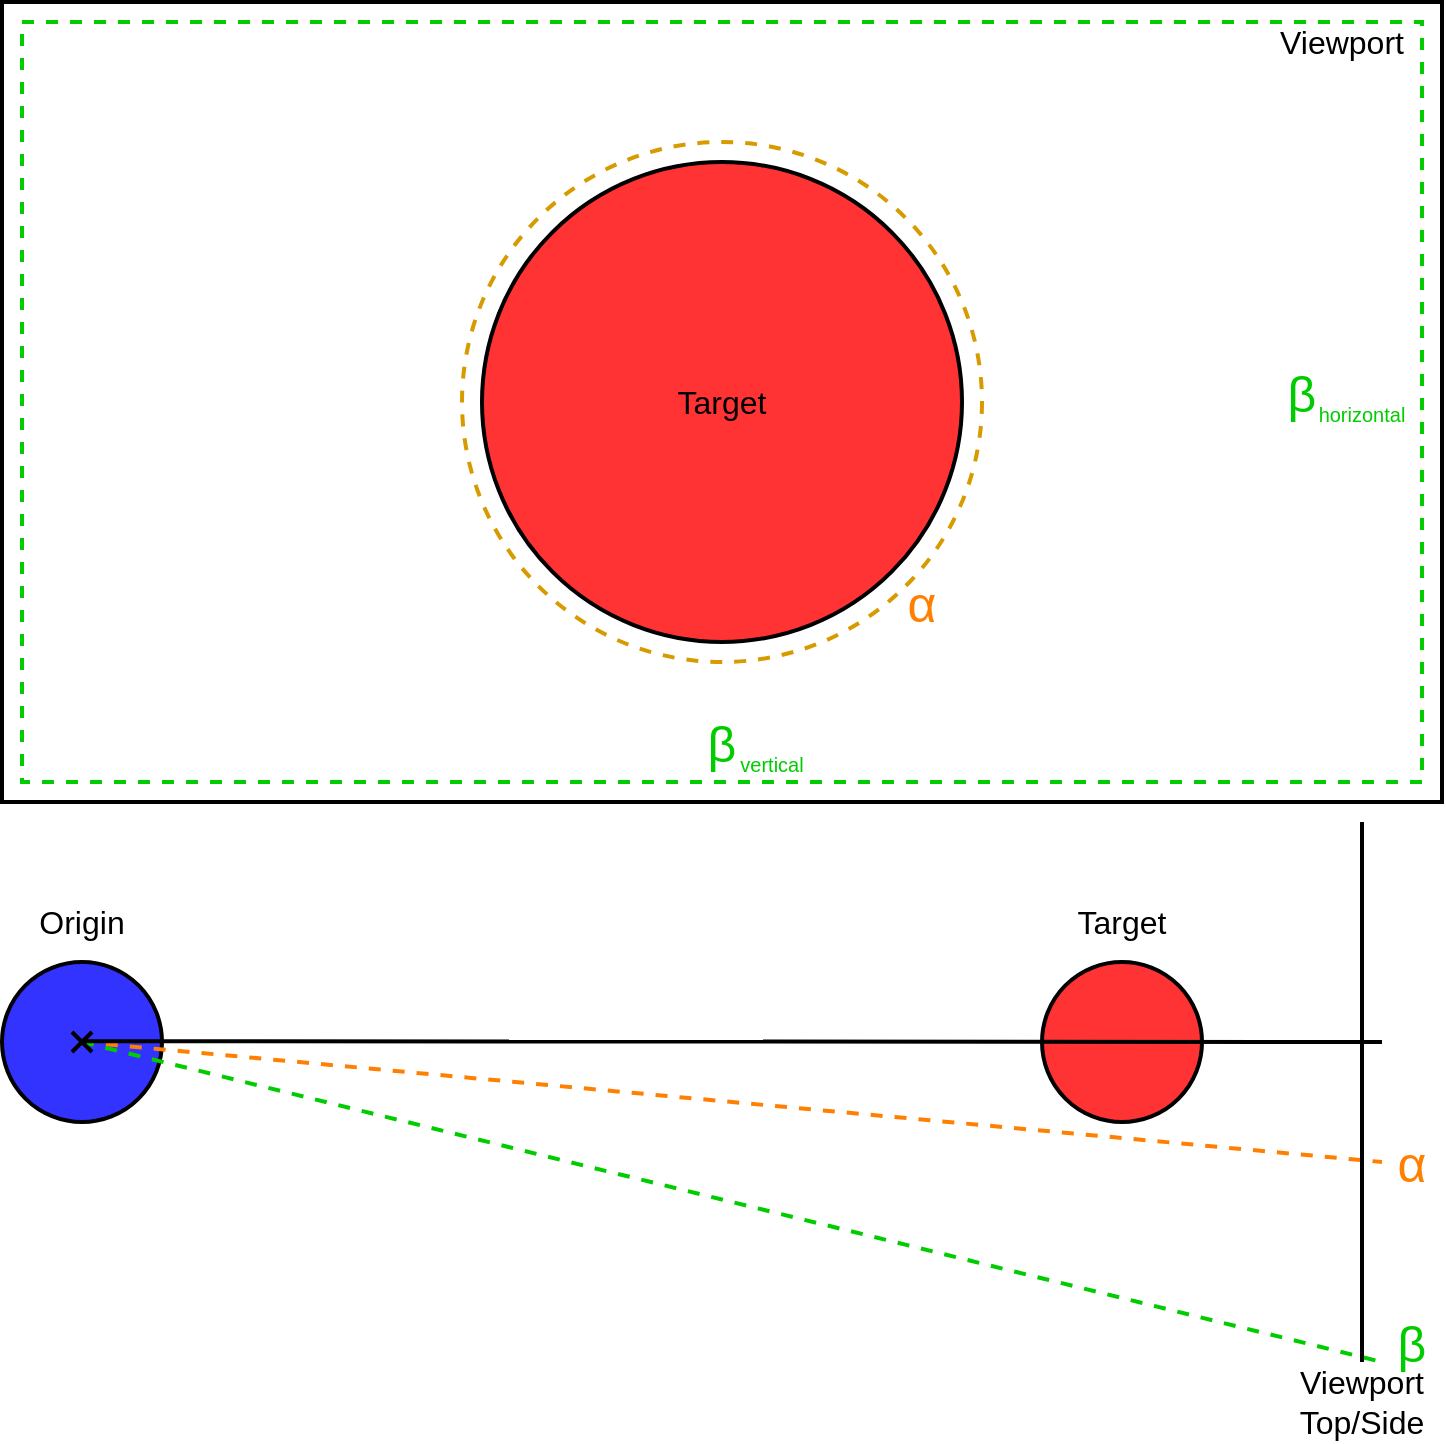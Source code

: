 <mxfile version="13.9.9" type="device"><diagram id="fTTFVJkws6w_RH2RJdF2" name="Page-1"><mxGraphModel dx="981" dy="594" grid="1" gridSize="10" guides="1" tooltips="1" connect="1" arrows="1" fold="1" page="1" pageScale="1" pageWidth="827" pageHeight="1169" math="0" shadow="0"><root><mxCell id="0"/><mxCell id="1" parent="0"/><mxCell id="uJcRXuiELNAD2KscGo-1-35" value="" style="rounded=0;whiteSpace=wrap;html=1;strokeWidth=2;fontFamily=Helvetica;fontSize=25;fontColor=#FF8000;fillColor=none;dashed=1;strokeColor=#00CC00;" vertex="1" parent="1"><mxGeometry x="50" y="50" width="700" height="380" as="geometry"/></mxCell><mxCell id="uJcRXuiELNAD2KscGo-1-22" value="" style="ellipse;whiteSpace=wrap;html=1;aspect=fixed;strokeWidth=2;fontFamily=Helvetica;fontSize=25;fontColor=#FF8000;fillColor=#3333FF;" vertex="1" parent="1"><mxGeometry x="40" y="520" width="80" height="80" as="geometry"/></mxCell><mxCell id="wx11tPCrsnYH1ia4a45p-1" value="" style="rounded=0;whiteSpace=wrap;html=1;strokeWidth=2;fillColor=none;" parent="1" vertex="1"><mxGeometry x="40" y="40" width="720" height="400" as="geometry"/></mxCell><mxCell id="uJcRXuiELNAD2KscGo-1-17" value="" style="ellipse;whiteSpace=wrap;html=1;aspect=fixed;strokeWidth=2;dashed=1;strokeColor=#d79b00;fillColor=none;" vertex="1" parent="1"><mxGeometry x="270" y="110" width="260" height="260" as="geometry"/></mxCell><mxCell id="wx11tPCrsnYH1ia4a45p-2" value="&lt;div style=&quot;font-size: 16px;&quot;&gt;Viewport&lt;/div&gt;" style="text;html=1;strokeColor=none;fillColor=none;align=center;verticalAlign=middle;whiteSpace=wrap;rounded=0;fontSize=16;" parent="1" vertex="1"><mxGeometry x="670" y="40" width="80" height="40" as="geometry"/></mxCell><mxCell id="wx11tPCrsnYH1ia4a45p-3" value="" style="ellipse;whiteSpace=wrap;html=1;aspect=fixed;strokeWidth=2;fillColor=#FF3333;" parent="1" vertex="1"><mxGeometry x="280" y="120" width="240" height="240" as="geometry"/></mxCell><mxCell id="wx11tPCrsnYH1ia4a45p-4" value="Target" style="text;html=1;strokeColor=none;fillColor=none;align=center;verticalAlign=middle;whiteSpace=wrap;rounded=0;fontSize=16;fontStyle=0" parent="1" vertex="1"><mxGeometry x="360" y="220" width="80" height="40" as="geometry"/></mxCell><mxCell id="uJcRXuiELNAD2KscGo-1-20" value="&lt;span class=&quot;polytonic&quot; style=&quot;font-size: 25px;&quot;&gt;&lt;span style=&quot;font-size: 25px;&quot;&gt;α&lt;/span&gt;&lt;/span&gt;" style="text;html=1;align=center;verticalAlign=middle;whiteSpace=wrap;rounded=0;dashed=1;fontStyle=0;fontFamily=Helvetica;fontSize=25;fontColor=#FF8000;" vertex="1" parent="1"><mxGeometry x="480" y="320" width="40" height="40" as="geometry"/></mxCell><mxCell id="uJcRXuiELNAD2KscGo-1-21" value="" style="ellipse;whiteSpace=wrap;html=1;aspect=fixed;strokeWidth=2;fontFamily=Helvetica;fontSize=25;fontColor=#FF8000;fillColor=#FF3333;" vertex="1" parent="1"><mxGeometry x="560" y="520" width="80" height="80" as="geometry"/></mxCell><mxCell id="uJcRXuiELNAD2KscGo-1-24" value="" style="endArrow=none;html=1;strokeWidth=2;fontFamily=Helvetica;fontSize=25;fontColor=#FF8000;dashed=1;strokeColor=#FF8000;" edge="1" parent="1"><mxGeometry width="50" height="50" relative="1" as="geometry"><mxPoint x="80" y="560" as="sourcePoint"/><mxPoint x="730" y="620" as="targetPoint"/></mxGeometry></mxCell><mxCell id="uJcRXuiELNAD2KscGo-1-25" value="&lt;span class=&quot;polytonic&quot; style=&quot;font-size: 25px;&quot;&gt;&lt;span style=&quot;font-size: 25px;&quot;&gt;α&lt;/span&gt;&lt;/span&gt;" style="text;html=1;align=center;verticalAlign=middle;whiteSpace=wrap;rounded=0;dashed=1;fontStyle=0;fontFamily=Helvetica;fontSize=25;fontColor=#FF8000;" vertex="1" parent="1"><mxGeometry x="730" y="600" width="30" height="40" as="geometry"/></mxCell><mxCell id="uJcRXuiELNAD2KscGo-1-26" value="" style="endArrow=none;dashed=1;html=1;strokeWidth=2;fontFamily=Helvetica;fontSize=25;fontColor=#FF8000;strokeColor=#00CC00;" edge="1" parent="1"><mxGeometry width="50" height="50" relative="1" as="geometry"><mxPoint x="80" y="560" as="sourcePoint"/><mxPoint x="730" y="720" as="targetPoint"/></mxGeometry></mxCell><mxCell id="uJcRXuiELNAD2KscGo-1-23" value="" style="endArrow=none;html=1;strokeWidth=2;fontFamily=Helvetica;fontSize=25;fontColor=#FF8000;" edge="1" parent="1"><mxGeometry width="50" height="50" relative="1" as="geometry"><mxPoint x="80" y="559.58" as="sourcePoint"/><mxPoint x="730" y="560" as="targetPoint"/><Array as="points"/></mxGeometry></mxCell><mxCell id="uJcRXuiELNAD2KscGo-1-27" value="" style="endArrow=none;html=1;strokeWidth=2;fontFamily=Helvetica;fontSize=25;fontColor=#FF8000;" edge="1" parent="1"><mxGeometry width="50" height="50" relative="1" as="geometry"><mxPoint x="75" y="565" as="sourcePoint"/><mxPoint x="85" y="555" as="targetPoint"/></mxGeometry></mxCell><mxCell id="uJcRXuiELNAD2KscGo-1-28" value="" style="endArrow=none;html=1;strokeColor=#000000;strokeWidth=2;fontFamily=Helvetica;fontSize=25;fontColor=#FF8000;" edge="1" parent="1"><mxGeometry width="50" height="50" relative="1" as="geometry"><mxPoint x="75" y="555" as="sourcePoint"/><mxPoint x="85" y="565" as="targetPoint"/></mxGeometry></mxCell><mxCell id="uJcRXuiELNAD2KscGo-1-29" value="" style="endArrow=none;html=1;strokeColor=#000000;strokeWidth=2;fontFamily=Helvetica;fontSize=25;fontColor=#FF8000;" edge="1" parent="1"><mxGeometry width="50" height="50" relative="1" as="geometry"><mxPoint x="720" y="450" as="sourcePoint"/><mxPoint x="720" y="720" as="targetPoint"/></mxGeometry></mxCell><mxCell id="uJcRXuiELNAD2KscGo-1-30" value="&lt;div style=&quot;font-size: 16px;&quot;&gt;Viewport&lt;/div&gt;" style="text;html=1;strokeColor=none;fillColor=none;align=center;verticalAlign=middle;whiteSpace=wrap;rounded=0;fontSize=16;" vertex="1" parent="1"><mxGeometry x="680" y="720" width="80" height="20" as="geometry"/></mxCell><mxCell id="uJcRXuiELNAD2KscGo-1-31" value="&lt;div style=&quot;font-size: 16px&quot;&gt;Top/Side&lt;/div&gt;" style="text;html=1;strokeColor=none;fillColor=none;align=center;verticalAlign=middle;whiteSpace=wrap;rounded=0;fontSize=16;" vertex="1" parent="1"><mxGeometry x="680" y="740" width="80" height="20" as="geometry"/></mxCell><mxCell id="uJcRXuiELNAD2KscGo-1-32" value="Target" style="text;html=1;strokeColor=none;fillColor=none;align=center;verticalAlign=middle;whiteSpace=wrap;rounded=0;fontSize=16;fontStyle=0" vertex="1" parent="1"><mxGeometry x="560" y="480" width="80" height="40" as="geometry"/></mxCell><mxCell id="uJcRXuiELNAD2KscGo-1-33" value="Origin" style="text;html=1;strokeColor=none;fillColor=none;align=center;verticalAlign=middle;whiteSpace=wrap;rounded=0;fontSize=16;fontStyle=0" vertex="1" parent="1"><mxGeometry x="40" y="480" width="80" height="40" as="geometry"/></mxCell><mxCell id="uJcRXuiELNAD2KscGo-1-38" value="&lt;span class=&quot;polytonic&quot;&gt;&lt;font color=&quot;#00cc00&quot;&gt;β&lt;/font&gt;&lt;/span&gt;" style="text;html=1;align=center;verticalAlign=middle;whiteSpace=wrap;rounded=0;dashed=1;fontStyle=0;fontFamily=Helvetica;fontSize=25;fontColor=#FF8000;" vertex="1" parent="1"><mxGeometry x="380" y="390" width="40" height="40" as="geometry"/></mxCell><mxCell id="uJcRXuiELNAD2KscGo-1-41" value="&lt;font style=&quot;font-size: 10px&quot; color=&quot;#00cc00&quot;&gt;vertical&lt;/font&gt;" style="text;html=1;strokeColor=none;fillColor=none;align=center;verticalAlign=middle;whiteSpace=wrap;rounded=0;dashed=1;fontFamily=Helvetica;fontSize=25;fontColor=#FF8000;" vertex="1" parent="1"><mxGeometry x="400" y="390" width="50" height="50" as="geometry"/></mxCell><mxCell id="uJcRXuiELNAD2KscGo-1-42" value="&lt;span class=&quot;polytonic&quot;&gt;&lt;font color=&quot;#00cc00&quot;&gt;β&lt;/font&gt;&lt;/span&gt;" style="text;html=1;align=center;verticalAlign=middle;whiteSpace=wrap;rounded=0;dashed=1;fontStyle=0;fontFamily=Helvetica;fontSize=25;fontColor=#FF8000;" vertex="1" parent="1"><mxGeometry x="670" y="215" width="40" height="40" as="geometry"/></mxCell><mxCell id="uJcRXuiELNAD2KscGo-1-43" value="&lt;font style=&quot;font-size: 10px&quot; color=&quot;#00cc00&quot;&gt;horizontal&lt;/font&gt;" style="text;html=1;strokeColor=none;fillColor=none;align=center;verticalAlign=middle;whiteSpace=wrap;rounded=0;dashed=1;fontFamily=Helvetica;fontSize=25;fontColor=#FF8000;" vertex="1" parent="1"><mxGeometry x="690" y="215" width="60" height="50" as="geometry"/></mxCell><mxCell id="uJcRXuiELNAD2KscGo-1-44" value="&lt;span class=&quot;polytonic&quot;&gt;&lt;font color=&quot;#00cc00&quot;&gt;β&lt;/font&gt;&lt;/span&gt;" style="text;html=1;align=center;verticalAlign=middle;whiteSpace=wrap;rounded=0;dashed=1;fontStyle=0;fontFamily=Helvetica;fontSize=25;fontColor=#FF8000;" vertex="1" parent="1"><mxGeometry x="730" y="690" width="30" height="40" as="geometry"/></mxCell></root></mxGraphModel></diagram></mxfile>